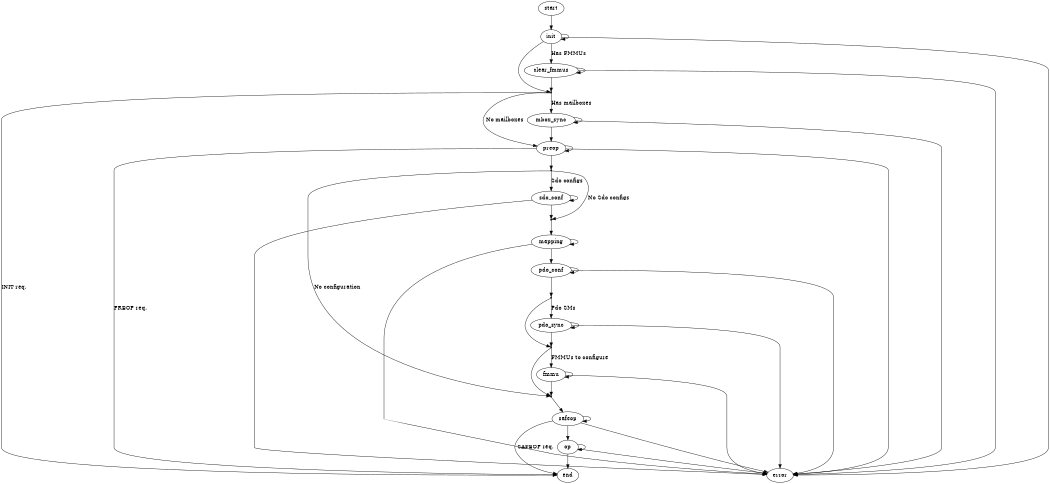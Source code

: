 
/* $Id$ */

digraph slaveconf {
    size="7,9"
    center=1
	ratio=fill

    enter_mbox_sync [shape=point,label=""]
    enter_fmmu [shape=point,label=""]
    enter_sdo_conf [shape=point,label=""]
    enter_mapping [shape=point,label=""]
    enter_pdo_sync [shape=point,label=""]
    enter_safeop [shape=point,label=""]

    start -> init [weight=10]
    init -> init
    init -> error
    init -> enter_mbox_sync
    init -> clear_fmmus [label="Has FMMUs", weight=10]
    clear_fmmus -> clear_fmmus
    clear_fmmus -> error
    clear_fmmus -> enter_mbox_sync [weight=10]
    enter_mbox_sync -> end [label="INIT req."]
    enter_mbox_sync -> preop [label="No mailboxes"]
    enter_mbox_sync -> mbox_sync [label="Has mailboxes", weight=10]
    mbox_sync -> mbox_sync
    mbox_sync -> error
    mbox_sync -> preop [weight=10]
    preop -> preop
    preop -> error
    preop -> end [label="PREOP req."]
    preop -> enter_sdo_conf [weight=10]
    enter_sdo_conf -> enter_safeop [label="No configuration"]
    enter_sdo_conf -> enter_mapping [label="No Sdo configs"]
    enter_sdo_conf -> sdo_conf [label="Sdo configs", weight=10]
    sdo_conf -> sdo_conf
    sdo_conf -> error
    sdo_conf -> enter_mapping [weight=10]
    enter_mapping -> mapping [weight=10]
    mapping -> mapping
    mapping -> error
    mapping -> pdo_conf [weight=10]
    pdo_conf -> pdo_conf
    pdo_conf -> error
    pdo_conf -> enter_pdo_sync [weight=10]
    enter_pdo_sync -> pdo_sync [label="Pdo SMs", weight=10]
    enter_pdo_sync -> enter_fmmu
    pdo_sync -> pdo_sync
    pdo_sync -> error
    pdo_sync -> enter_fmmu [weight=10]
    enter_fmmu -> enter_safeop
    enter_fmmu -> fmmu [label="FMMUs to configure", weight=10]
    fmmu -> fmmu
    fmmu -> error
    fmmu -> enter_safeop [weight=10]
    enter_safeop -> safeop
    safeop -> safeop
    safeop -> error
    safeop -> end [label="SAFEOP req."]
    safeop -> op [weight=10]
    op -> op
    op -> error
    op -> end [weight=10]
}
